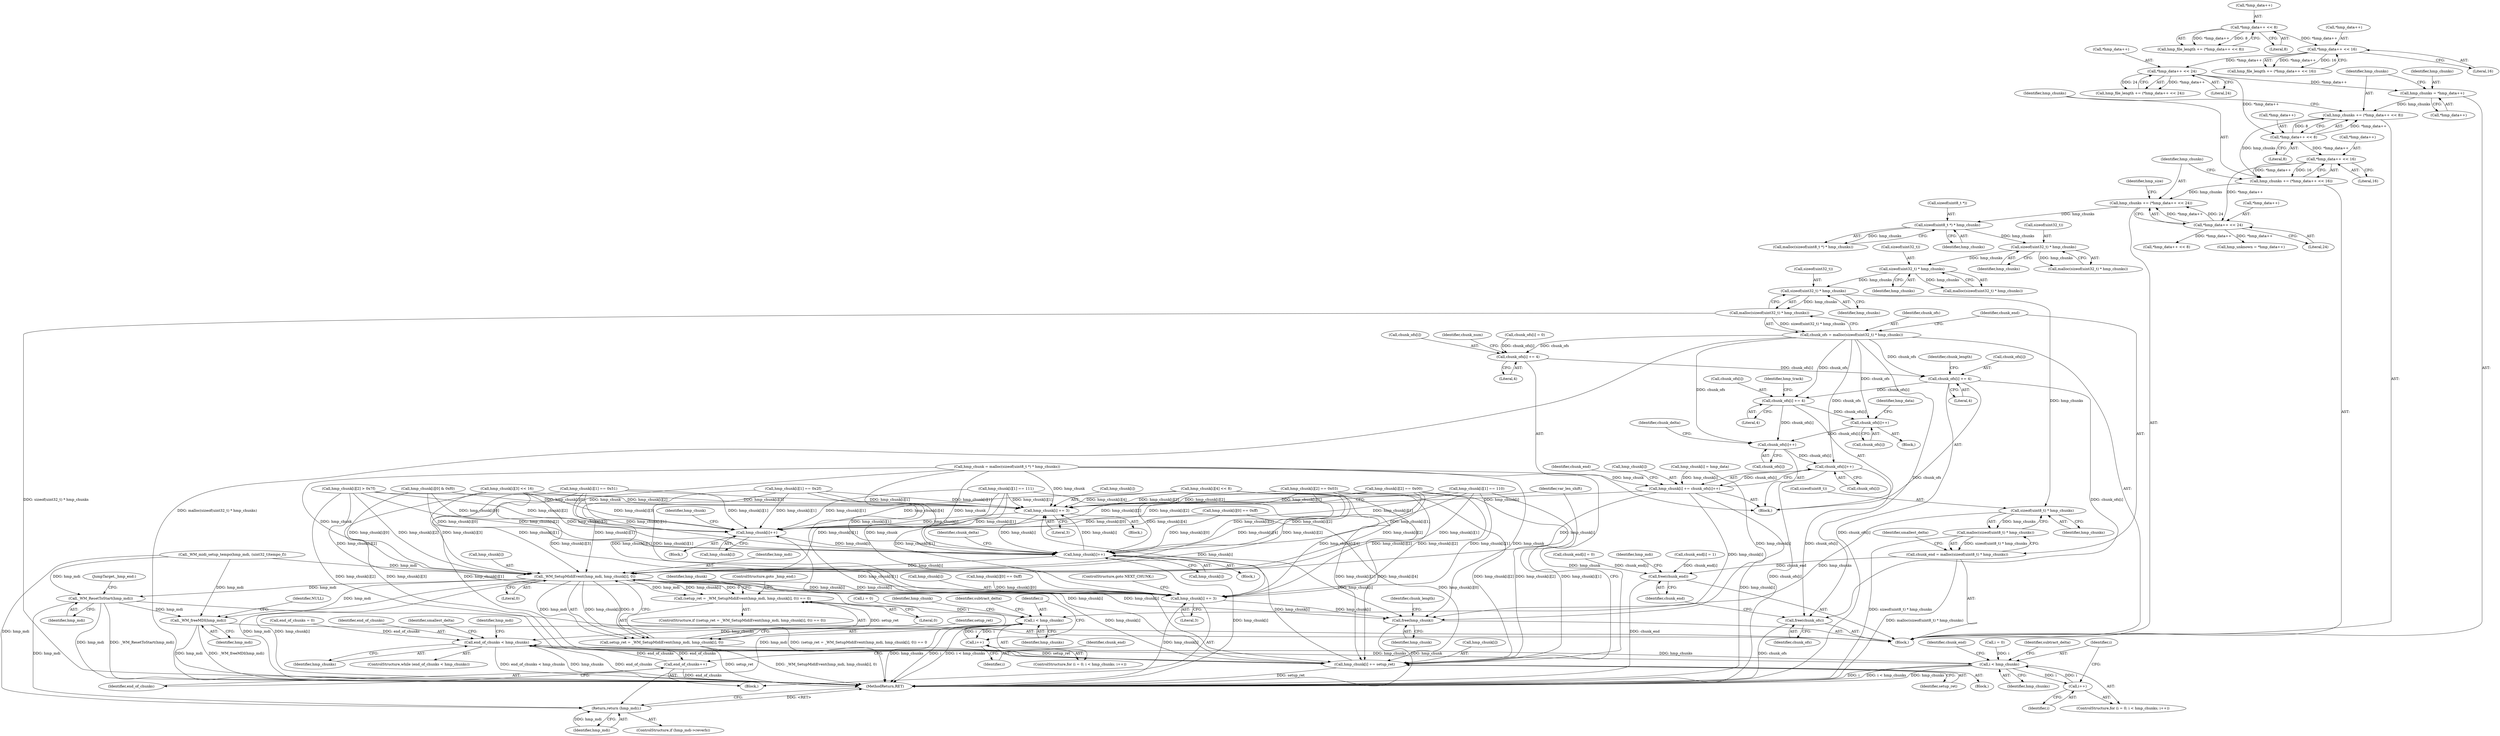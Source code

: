 digraph "0_wildmidi_660b513d99bced8783a4a5984ac2f742c74ebbdd_0@API" {
"1000511" [label="(Call,sizeof(uint32_t) * hmp_chunks)"];
"1000504" [label="(Call,sizeof(uint32_t) * hmp_chunks)"];
"1000497" [label="(Call,sizeof(uint32_t) * hmp_chunks)"];
"1000490" [label="(Call,sizeof(uint8_t *) * hmp_chunks)"];
"1000327" [label="(Call,hmp_chunks += (*hmp_data++ << 24))"];
"1000329" [label="(Call,*hmp_data++ << 24)"];
"1000322" [label="(Call,*hmp_data++ << 16)"];
"1000315" [label="(Call,*hmp_data++ << 8)"];
"1000292" [label="(Call,*hmp_data++ << 24)"];
"1000285" [label="(Call,*hmp_data++ << 16)"];
"1000278" [label="(Call,*hmp_data++ << 8)"];
"1000320" [label="(Call,hmp_chunks += (*hmp_data++ << 16))"];
"1000313" [label="(Call,hmp_chunks += (*hmp_data++ << 8))"];
"1000308" [label="(Call,hmp_chunks = *hmp_data++)"];
"1000510" [label="(Call,malloc(sizeof(uint32_t) * hmp_chunks))"];
"1000508" [label="(Call,chunk_ofs = malloc(sizeof(uint32_t) * hmp_chunks))"];
"1000571" [label="(Call,chunk_ofs[i] += 4)"];
"1000612" [label="(Call,chunk_ofs[i] += 4)"];
"1000662" [label="(Call,chunk_ofs[i] += 4)"];
"1000703" [label="(Call,chunk_ofs[i]++)"];
"1000726" [label="(Call,chunk_ofs[i]++)"];
"1000755" [label="(Call,chunk_ofs[i]++)"];
"1000751" [label="(Call,hmp_chunk[i] += chunk_ofs[i]++)"];
"1000899" [label="(Call,hmp_chunk[i] += 3)"];
"1001065" [label="(Call,hmp_chunk[i]++)"];
"1001091" [label="(Call,hmp_chunk[i]++)"];
"1000914" [label="(Call,_WM_SetupMidiEvent(hmp_mdi, hmp_chunk[i], 0))"];
"1000911" [label="(Call,(setup_ret = _WM_SetupMidiEvent(hmp_mdi, hmp_chunk[i], 0)) == 0)"];
"1000912" [label="(Call,setup_ret = _WM_SetupMidiEvent(hmp_mdi, hmp_chunk[i], 0))"];
"1001023" [label="(Call,hmp_chunk[i] += setup_ret)"];
"1000955" [label="(Call,hmp_chunk[i] += 3)"];
"1001211" [label="(Call,free(hmp_chunk))"];
"1001208" [label="(Call,_WM_ResetToStart(hmp_mdi))"];
"1001225" [label="(Return,return (hmp_mdi);)"];
"1001227" [label="(Call,_WM_freeMDI(hmp_mdi))"];
"1001217" [label="(Call,free(chunk_ofs))"];
"1000518" [label="(Call,sizeof(uint8_t) * hmp_chunks)"];
"1000517" [label="(Call,malloc(sizeof(uint8_t) * hmp_chunks))"];
"1000515" [label="(Call,chunk_end = malloc(sizeof(uint8_t) * hmp_chunks))"];
"1001219" [label="(Call,free(chunk_end))"];
"1000529" [label="(Call,i < hmp_chunks)"];
"1000532" [label="(Call,i++)"];
"1000809" [label="(Call,end_of_chunks < hmp_chunks)"];
"1000820" [label="(Call,i < hmp_chunks)"];
"1000823" [label="(Call,i++)"];
"1000948" [label="(Call,end_of_chunks++)"];
"1001219" [label="(Call,free(chunk_end))"];
"1000810" [label="(Identifier,end_of_chunks)"];
"1000912" [label="(Call,setup_ret = _WM_SetupMidiEvent(hmp_mdi, hmp_chunk[i], 0))"];
"1000498" [label="(Call,sizeof(uint32_t))"];
"1000808" [label="(ControlStructure,while (end_of_chunks < hmp_chunks))"];
"1000948" [label="(Call,end_of_chunks++)"];
"1000952" [label="(Identifier,chunk_end)"];
"1000482" [label="(Call,_WM_midi_setup_tempo(hmp_mdi, (uint32_t)tempo_f))"];
"1000809" [label="(Call,end_of_chunks < hmp_chunks)"];
"1000321" [label="(Identifier,hmp_chunks)"];
"1000920" [label="(Literal,0)"];
"1000500" [label="(Identifier,hmp_chunks)"];
"1000756" [label="(Call,chunk_ofs[i])"];
"1000322" [label="(Call,*hmp_data++ << 16)"];
"1000314" [label="(Identifier,hmp_chunks)"];
"1000761" [label="(Identifier,chunk_end)"];
"1001092" [label="(Call,hmp_chunk[i])"];
"1000489" [label="(Call,malloc(sizeof(uint8_t *) * hmp_chunks))"];
"1000344" [label="(Call,*hmp_data++ << 8)"];
"1000540" [label="(Call,chunk_ofs[i] = 0)"];
"1000283" [label="(Call,hmp_file_length += (*hmp_data++ << 16))"];
"1000491" [label="(Call,sizeof(uint8_t *))"];
"1001210" [label="(JumpTarget,_hmp_end:)"];
"1000521" [label="(Identifier,hmp_chunks)"];
"1000709" [label="(Identifier,hmp_data)"];
"1000487" [label="(Call,hmp_chunk = malloc(sizeof(uint8_t *) * hmp_chunks))"];
"1000507" [label="(Identifier,hmp_chunks)"];
"1001231" [label="(MethodReturn,RET)"];
"1000900" [label="(Call,hmp_chunk[i])"];
"1000278" [label="(Call,*hmp_data++ << 8)"];
"1000964" [label="(Call,hmp_chunk[i][0] == 0xff)"];
"1000814" [label="(Identifier,smallest_delta)"];
"1000518" [label="(Call,sizeof(uint8_t) * hmp_chunks)"];
"1000905" [label="(Block,)"];
"1000289" [label="(Literal,16)"];
"1001000" [label="(Call,hmp_chunk[i][4] << 8)"];
"1000516" [label="(Identifier,chunk_end)"];
"1000612" [label="(Call,chunk_ofs[i] += 4)"];
"1000867" [label="(Call,hmp_chunk[i][0] & 0xf0)"];
"1000877" [label="(Call,hmp_chunk[i][1] == 110)"];
"1000337" [label="(Call,hmp_unknown = *hmp_data++)"];
"1000309" [label="(Identifier,hmp_chunks)"];
"1000940" [label="(Call,hmp_chunk[i][2] == 0x00)"];
"1000333" [label="(Literal,24)"];
"1000613" [label="(Call,chunk_ofs[i])"];
"1000620" [label="(Identifier,chunk_length)"];
"1000319" [label="(Literal,8)"];
"1000759" [label="(Call,chunk_end[i] = 0)"];
"1000530" [label="(Identifier,i)"];
"1000616" [label="(Literal,4)"];
"1000316" [label="(Call,*hmp_data++)"];
"1000292" [label="(Call,*hmp_data++ << 24)"];
"1001211" [label="(Call,free(hmp_chunk))"];
"1000328" [label="(Identifier,hmp_chunks)"];
"1000915" [label="(Identifier,hmp_mdi)"];
"1000323" [label="(Call,*hmp_data++)"];
"1001091" [label="(Call,hmp_chunk[i]++)"];
"1000972" [label="(Call,hmp_chunk[i][1] == 0x51)"];
"1001023" [label="(Call,hmp_chunk[i] += setup_ret)"];
"1000505" [label="(Call,sizeof(uint32_t))"];
"1000310" [label="(Call,*hmp_data++)"];
"1000666" [label="(Literal,4)"];
"1000755" [label="(Call,chunk_ofs[i]++)"];
"1000329" [label="(Call,*hmp_data++ << 24)"];
"1000529" [label="(Call,i < hmp_chunks)"];
"1000508" [label="(Call,chunk_ofs = malloc(sizeof(uint32_t) * hmp_chunks))"];
"1001208" [label="(Call,_WM_ResetToStart(hmp_mdi))"];
"1000959" [label="(Literal,3)"];
"1000925" [label="(Call,hmp_chunk[i][0] == 0xff)"];
"1000992" [label="(Call,hmp_chunk[i][3] << 16)"];
"1000703" [label="(Call,chunk_ofs[i]++)"];
"1000313" [label="(Call,hmp_chunks += (*hmp_data++ << 8))"];
"1000519" [label="(Call,sizeof(uint8_t))"];
"1001072" [label="(Identifier,hmp_chunk)"];
"1000509" [label="(Identifier,chunk_ofs)"];
"1000335" [label="(Identifier,hmp_size)"];
"1000822" [label="(Identifier,hmp_chunks)"];
"1000533" [label="(Identifier,i)"];
"1000490" [label="(Call,sizeof(uint8_t *) * hmp_chunks)"];
"1000308" [label="(Call,hmp_chunks = *hmp_data++)"];
"1000285" [label="(Call,*hmp_data++ << 16)"];
"1001225" [label="(Return,return (hmp_mdi);)"];
"1000727" [label="(Call,chunk_ofs[i])"];
"1001217" [label="(Call,free(chunk_ofs))"];
"1000526" [label="(Call,i = 0)"];
"1000535" [label="(Call,hmp_chunk[i] = hmp_data)"];
"1000504" [label="(Call,sizeof(uint32_t) * hmp_chunks)"];
"1000910" [label="(ControlStructure,if ((setup_ret = _WM_SetupMidiEvent(hmp_mdi, hmp_chunk[i], 0)) == 0))"];
"1001227" [label="(Call,_WM_freeMDI(hmp_mdi))"];
"1000532" [label="(Call,i++)"];
"1000106" [label="(Block,)"];
"1000914" [label="(Call,_WM_SetupMidiEvent(hmp_mdi, hmp_chunk[i], 0))"];
"1000863" [label="(Block,)"];
"1001228" [label="(Identifier,hmp_mdi)"];
"1001029" [label="(Identifier,var_len_shift)"];
"1001223" [label="(Identifier,hmp_mdi)"];
"1000828" [label="(Identifier,chunk_end)"];
"1000898" [label="(Block,)"];
"1000575" [label="(Literal,4)"];
"1000913" [label="(Identifier,setup_ret)"];
"1001024" [label="(Call,hmp_chunk[i])"];
"1000919" [label="(Literal,0)"];
"1000884" [label="(Call,hmp_chunk[i][1] == 111)"];
"1000662" [label="(Call,chunk_ofs[i] += 4)"];
"1000493" [label="(Identifier,hmp_chunks)"];
"1000891" [label="(Call,hmp_chunk[i][2] > 0x7f)"];
"1000955" [label="(Call,hmp_chunk[i] += 3)"];
"1000751" [label="(Call,hmp_chunk[i] += chunk_ofs[i]++)"];
"1000315" [label="(Call,*hmp_data++ << 8)"];
"1000512" [label="(Call,sizeof(uint32_t))"];
"1000330" [label="(Call,*hmp_data++)"];
"1000824" [label="(Identifier,i)"];
"1000704" [label="(Call,chunk_ofs[i])"];
"1000947" [label="(Block,)"];
"1000326" [label="(Literal,16)"];
"1000668" [label="(Identifier,hmp_track)"];
"1001218" [label="(Identifier,chunk_ofs)"];
"1000523" [label="(Identifier,smallest_delta)"];
"1000537" [label="(Identifier,hmp_chunk)"];
"1000511" [label="(Call,sizeof(uint32_t) * hmp_chunks)"];
"1000899" [label="(Call,hmp_chunk[i] += 3)"];
"1001164" [label="(Identifier,hmp_mdi)"];
"1000497" [label="(Call,sizeof(uint32_t) * hmp_chunks)"];
"1000733" [label="(Identifier,chunk_delta)"];
"1001066" [label="(Call,hmp_chunk[i])"];
"1000572" [label="(Call,chunk_ofs[i])"];
"1000290" [label="(Call,hmp_file_length += (*hmp_data++ << 24))"];
"1000979" [label="(Call,hmp_chunk[i][2] == 0x03)"];
"1000531" [label="(Identifier,hmp_chunks)"];
"1001045" [label="(Block,)"];
"1001097" [label="(Identifier,chunk_delta)"];
"1000276" [label="(Call,hmp_file_length += (*hmp_data++ << 8))"];
"1000823" [label="(Call,i++)"];
"1001027" [label="(Identifier,setup_ret)"];
"1000933" [label="(Call,hmp_chunk[i][1] == 0x2f)"];
"1001220" [label="(Identifier,chunk_end)"];
"1000949" [label="(Identifier,end_of_chunks)"];
"1000726" [label="(Call,chunk_ofs[i]++)"];
"1001212" [label="(Identifier,hmp_chunk)"];
"1000296" [label="(Literal,24)"];
"1000525" [label="(ControlStructure,for (i = 0; i < hmp_chunks; i++))"];
"1000166" [label="(Call,end_of_chunks = 0)"];
"1000293" [label="(Call,*hmp_data++)"];
"1000327" [label="(Call,hmp_chunks += (*hmp_data++ << 24))"];
"1000571" [label="(Call,chunk_ofs[i] += 4)"];
"1001226" [label="(Identifier,hmp_mdi)"];
"1000960" [label="(ControlStructure,goto NEXT_CHUNK;)"];
"1000496" [label="(Call,malloc(sizeof(uint32_t) * hmp_chunks))"];
"1000286" [label="(Call,*hmp_data++)"];
"1000514" [label="(Identifier,hmp_chunks)"];
"1000684" [label="(Block,)"];
"1000517" [label="(Call,malloc(sizeof(uint8_t) * hmp_chunks))"];
"1000279" [label="(Call,*hmp_data++)"];
"1000752" [label="(Call,hmp_chunk[i])"];
"1000765" [label="(Identifier,subtract_delta)"];
"1000916" [label="(Call,hmp_chunk[i])"];
"1000811" [label="(Identifier,hmp_chunks)"];
"1000956" [label="(Call,hmp_chunk[i])"];
"1000816" [label="(ControlStructure,for (i = 0; i < hmp_chunks; i++))"];
"1000663" [label="(Call,chunk_ofs[i])"];
"1001230" [label="(Identifier,NULL)"];
"1000820" [label="(Call,i < hmp_chunks)"];
"1000928" [label="(Identifier,hmp_chunk)"];
"1000503" [label="(Call,malloc(sizeof(uint32_t) * hmp_chunks))"];
"1001214" [label="(Identifier,chunk_length)"];
"1000817" [label="(Call,i = 0)"];
"1001117" [label="(Identifier,subtract_delta)"];
"1000510" [label="(Call,malloc(sizeof(uint32_t) * hmp_chunks))"];
"1000950" [label="(Call,chunk_end[i] = 1)"];
"1000282" [label="(Literal,8)"];
"1001065" [label="(Call,hmp_chunk[i]++)"];
"1000821" [label="(Identifier,i)"];
"1000515" [label="(Call,chunk_end = malloc(sizeof(uint8_t) * hmp_chunks))"];
"1000911" [label="(Call,(setup_ret = _WM_SetupMidiEvent(hmp_mdi, hmp_chunk[i], 0)) == 0)"];
"1001209" [label="(Identifier,hmp_mdi)"];
"1000922" [label="(ControlStructure,goto _hmp_end;)"];
"1000320" [label="(Call,hmp_chunks += (*hmp_data++ << 16))"];
"1000534" [label="(Block,)"];
"1001221" [label="(ControlStructure,if (hmp_mdi->reverb))"];
"1000577" [label="(Identifier,chunk_num)"];
"1000903" [label="(Literal,3)"];
"1000511" -> "1000510"  [label="AST: "];
"1000511" -> "1000514"  [label="CFG: "];
"1000512" -> "1000511"  [label="AST: "];
"1000514" -> "1000511"  [label="AST: "];
"1000510" -> "1000511"  [label="CFG: "];
"1000511" -> "1000510"  [label="DDG: hmp_chunks"];
"1000504" -> "1000511"  [label="DDG: hmp_chunks"];
"1000511" -> "1000518"  [label="DDG: hmp_chunks"];
"1000504" -> "1000503"  [label="AST: "];
"1000504" -> "1000507"  [label="CFG: "];
"1000505" -> "1000504"  [label="AST: "];
"1000507" -> "1000504"  [label="AST: "];
"1000503" -> "1000504"  [label="CFG: "];
"1000504" -> "1000503"  [label="DDG: hmp_chunks"];
"1000497" -> "1000504"  [label="DDG: hmp_chunks"];
"1000497" -> "1000496"  [label="AST: "];
"1000497" -> "1000500"  [label="CFG: "];
"1000498" -> "1000497"  [label="AST: "];
"1000500" -> "1000497"  [label="AST: "];
"1000496" -> "1000497"  [label="CFG: "];
"1000497" -> "1000496"  [label="DDG: hmp_chunks"];
"1000490" -> "1000497"  [label="DDG: hmp_chunks"];
"1000490" -> "1000489"  [label="AST: "];
"1000490" -> "1000493"  [label="CFG: "];
"1000491" -> "1000490"  [label="AST: "];
"1000493" -> "1000490"  [label="AST: "];
"1000489" -> "1000490"  [label="CFG: "];
"1000490" -> "1000489"  [label="DDG: hmp_chunks"];
"1000327" -> "1000490"  [label="DDG: hmp_chunks"];
"1000327" -> "1000106"  [label="AST: "];
"1000327" -> "1000329"  [label="CFG: "];
"1000328" -> "1000327"  [label="AST: "];
"1000329" -> "1000327"  [label="AST: "];
"1000335" -> "1000327"  [label="CFG: "];
"1000329" -> "1000327"  [label="DDG: *hmp_data++"];
"1000329" -> "1000327"  [label="DDG: 24"];
"1000320" -> "1000327"  [label="DDG: hmp_chunks"];
"1000329" -> "1000333"  [label="CFG: "];
"1000330" -> "1000329"  [label="AST: "];
"1000333" -> "1000329"  [label="AST: "];
"1000322" -> "1000329"  [label="DDG: *hmp_data++"];
"1000329" -> "1000337"  [label="DDG: *hmp_data++"];
"1000329" -> "1000344"  [label="DDG: *hmp_data++"];
"1000322" -> "1000320"  [label="AST: "];
"1000322" -> "1000326"  [label="CFG: "];
"1000323" -> "1000322"  [label="AST: "];
"1000326" -> "1000322"  [label="AST: "];
"1000320" -> "1000322"  [label="CFG: "];
"1000322" -> "1000320"  [label="DDG: *hmp_data++"];
"1000322" -> "1000320"  [label="DDG: 16"];
"1000315" -> "1000322"  [label="DDG: *hmp_data++"];
"1000315" -> "1000313"  [label="AST: "];
"1000315" -> "1000319"  [label="CFG: "];
"1000316" -> "1000315"  [label="AST: "];
"1000319" -> "1000315"  [label="AST: "];
"1000313" -> "1000315"  [label="CFG: "];
"1000315" -> "1000313"  [label="DDG: *hmp_data++"];
"1000315" -> "1000313"  [label="DDG: 8"];
"1000292" -> "1000315"  [label="DDG: *hmp_data++"];
"1000292" -> "1000290"  [label="AST: "];
"1000292" -> "1000296"  [label="CFG: "];
"1000293" -> "1000292"  [label="AST: "];
"1000296" -> "1000292"  [label="AST: "];
"1000290" -> "1000292"  [label="CFG: "];
"1000292" -> "1000290"  [label="DDG: *hmp_data++"];
"1000292" -> "1000290"  [label="DDG: 24"];
"1000285" -> "1000292"  [label="DDG: *hmp_data++"];
"1000292" -> "1000308"  [label="DDG: *hmp_data++"];
"1000285" -> "1000283"  [label="AST: "];
"1000285" -> "1000289"  [label="CFG: "];
"1000286" -> "1000285"  [label="AST: "];
"1000289" -> "1000285"  [label="AST: "];
"1000283" -> "1000285"  [label="CFG: "];
"1000285" -> "1000283"  [label="DDG: *hmp_data++"];
"1000285" -> "1000283"  [label="DDG: 16"];
"1000278" -> "1000285"  [label="DDG: *hmp_data++"];
"1000278" -> "1000276"  [label="AST: "];
"1000278" -> "1000282"  [label="CFG: "];
"1000279" -> "1000278"  [label="AST: "];
"1000282" -> "1000278"  [label="AST: "];
"1000276" -> "1000278"  [label="CFG: "];
"1000278" -> "1000276"  [label="DDG: *hmp_data++"];
"1000278" -> "1000276"  [label="DDG: 8"];
"1000320" -> "1000106"  [label="AST: "];
"1000321" -> "1000320"  [label="AST: "];
"1000328" -> "1000320"  [label="CFG: "];
"1000313" -> "1000320"  [label="DDG: hmp_chunks"];
"1000313" -> "1000106"  [label="AST: "];
"1000314" -> "1000313"  [label="AST: "];
"1000321" -> "1000313"  [label="CFG: "];
"1000308" -> "1000313"  [label="DDG: hmp_chunks"];
"1000308" -> "1000106"  [label="AST: "];
"1000308" -> "1000310"  [label="CFG: "];
"1000309" -> "1000308"  [label="AST: "];
"1000310" -> "1000308"  [label="AST: "];
"1000314" -> "1000308"  [label="CFG: "];
"1000510" -> "1000508"  [label="AST: "];
"1000508" -> "1000510"  [label="CFG: "];
"1000510" -> "1001231"  [label="DDG: sizeof(uint32_t) * hmp_chunks"];
"1000510" -> "1000508"  [label="DDG: sizeof(uint32_t) * hmp_chunks"];
"1000508" -> "1000106"  [label="AST: "];
"1000509" -> "1000508"  [label="AST: "];
"1000516" -> "1000508"  [label="CFG: "];
"1000508" -> "1001231"  [label="DDG: malloc(sizeof(uint32_t) * hmp_chunks)"];
"1000508" -> "1000571"  [label="DDG: chunk_ofs"];
"1000508" -> "1000612"  [label="DDG: chunk_ofs"];
"1000508" -> "1000662"  [label="DDG: chunk_ofs"];
"1000508" -> "1000703"  [label="DDG: chunk_ofs"];
"1000508" -> "1000726"  [label="DDG: chunk_ofs"];
"1000508" -> "1000755"  [label="DDG: chunk_ofs"];
"1000508" -> "1001217"  [label="DDG: chunk_ofs"];
"1000571" -> "1000534"  [label="AST: "];
"1000571" -> "1000575"  [label="CFG: "];
"1000572" -> "1000571"  [label="AST: "];
"1000575" -> "1000571"  [label="AST: "];
"1000577" -> "1000571"  [label="CFG: "];
"1000540" -> "1000571"  [label="DDG: chunk_ofs[i]"];
"1000571" -> "1000612"  [label="DDG: chunk_ofs[i]"];
"1000612" -> "1000534"  [label="AST: "];
"1000612" -> "1000616"  [label="CFG: "];
"1000613" -> "1000612"  [label="AST: "];
"1000616" -> "1000612"  [label="AST: "];
"1000620" -> "1000612"  [label="CFG: "];
"1000612" -> "1001231"  [label="DDG: chunk_ofs[i]"];
"1000612" -> "1000662"  [label="DDG: chunk_ofs[i]"];
"1000612" -> "1001217"  [label="DDG: chunk_ofs[i]"];
"1000662" -> "1000534"  [label="AST: "];
"1000662" -> "1000666"  [label="CFG: "];
"1000663" -> "1000662"  [label="AST: "];
"1000666" -> "1000662"  [label="AST: "];
"1000668" -> "1000662"  [label="CFG: "];
"1000662" -> "1000703"  [label="DDG: chunk_ofs[i]"];
"1000662" -> "1000726"  [label="DDG: chunk_ofs[i]"];
"1000703" -> "1000684"  [label="AST: "];
"1000703" -> "1000704"  [label="CFG: "];
"1000704" -> "1000703"  [label="AST: "];
"1000709" -> "1000703"  [label="CFG: "];
"1000703" -> "1000726"  [label="DDG: chunk_ofs[i]"];
"1000726" -> "1000534"  [label="AST: "];
"1000726" -> "1000727"  [label="CFG: "];
"1000727" -> "1000726"  [label="AST: "];
"1000733" -> "1000726"  [label="CFG: "];
"1000726" -> "1000755"  [label="DDG: chunk_ofs[i]"];
"1000755" -> "1000751"  [label="AST: "];
"1000755" -> "1000756"  [label="CFG: "];
"1000756" -> "1000755"  [label="AST: "];
"1000751" -> "1000755"  [label="CFG: "];
"1000755" -> "1001231"  [label="DDG: chunk_ofs[i]"];
"1000755" -> "1000751"  [label="DDG: chunk_ofs[i]"];
"1000755" -> "1001217"  [label="DDG: chunk_ofs[i]"];
"1000751" -> "1000534"  [label="AST: "];
"1000752" -> "1000751"  [label="AST: "];
"1000761" -> "1000751"  [label="CFG: "];
"1000751" -> "1001231"  [label="DDG: hmp_chunk[i]"];
"1000487" -> "1000751"  [label="DDG: hmp_chunk"];
"1000535" -> "1000751"  [label="DDG: hmp_chunk[i]"];
"1000751" -> "1000899"  [label="DDG: hmp_chunk[i]"];
"1000751" -> "1000914"  [label="DDG: hmp_chunk[i]"];
"1000751" -> "1001211"  [label="DDG: hmp_chunk[i]"];
"1000899" -> "1000898"  [label="AST: "];
"1000899" -> "1000903"  [label="CFG: "];
"1000900" -> "1000899"  [label="AST: "];
"1000903" -> "1000899"  [label="AST: "];
"1001029" -> "1000899"  [label="CFG: "];
"1000877" -> "1000899"  [label="DDG: hmp_chunk[i][1]"];
"1000992" -> "1000899"  [label="DDG: hmp_chunk[i][3]"];
"1000933" -> "1000899"  [label="DDG: hmp_chunk[i][1]"];
"1000487" -> "1000899"  [label="DDG: hmp_chunk"];
"1000884" -> "1000899"  [label="DDG: hmp_chunk[i][1]"];
"1001000" -> "1000899"  [label="DDG: hmp_chunk[i][4]"];
"1000972" -> "1000899"  [label="DDG: hmp_chunk[i][1]"];
"1000867" -> "1000899"  [label="DDG: hmp_chunk[i][0]"];
"1000955" -> "1000899"  [label="DDG: hmp_chunk[i]"];
"1000940" -> "1000899"  [label="DDG: hmp_chunk[i][2]"];
"1000891" -> "1000899"  [label="DDG: hmp_chunk[i][2]"];
"1001091" -> "1000899"  [label="DDG: hmp_chunk[i]"];
"1000979" -> "1000899"  [label="DDG: hmp_chunk[i][2]"];
"1000899" -> "1001065"  [label="DDG: hmp_chunk[i]"];
"1000899" -> "1001091"  [label="DDG: hmp_chunk[i]"];
"1001065" -> "1001045"  [label="AST: "];
"1001065" -> "1001066"  [label="CFG: "];
"1001066" -> "1001065"  [label="AST: "];
"1001072" -> "1001065"  [label="CFG: "];
"1000877" -> "1001065"  [label="DDG: hmp_chunk[i][1]"];
"1001023" -> "1001065"  [label="DDG: hmp_chunk[i]"];
"1000992" -> "1001065"  [label="DDG: hmp_chunk[i][3]"];
"1000964" -> "1001065"  [label="DDG: hmp_chunk[i][0]"];
"1000933" -> "1001065"  [label="DDG: hmp_chunk[i][1]"];
"1000487" -> "1001065"  [label="DDG: hmp_chunk"];
"1000884" -> "1001065"  [label="DDG: hmp_chunk[i][1]"];
"1001000" -> "1001065"  [label="DDG: hmp_chunk[i][4]"];
"1000972" -> "1001065"  [label="DDG: hmp_chunk[i][1]"];
"1000979" -> "1001065"  [label="DDG: hmp_chunk[i][2]"];
"1000867" -> "1001065"  [label="DDG: hmp_chunk[i][0]"];
"1000940" -> "1001065"  [label="DDG: hmp_chunk[i][2]"];
"1000891" -> "1001065"  [label="DDG: hmp_chunk[i][2]"];
"1001065" -> "1001091"  [label="DDG: hmp_chunk[i]"];
"1001091" -> "1000863"  [label="AST: "];
"1001091" -> "1001092"  [label="CFG: "];
"1001092" -> "1001091"  [label="AST: "];
"1001097" -> "1001091"  [label="CFG: "];
"1001091" -> "1001231"  [label="DDG: hmp_chunk[i]"];
"1001091" -> "1000914"  [label="DDG: hmp_chunk[i]"];
"1000877" -> "1001091"  [label="DDG: hmp_chunk[i][1]"];
"1001023" -> "1001091"  [label="DDG: hmp_chunk[i]"];
"1000992" -> "1001091"  [label="DDG: hmp_chunk[i][3]"];
"1000964" -> "1001091"  [label="DDG: hmp_chunk[i][0]"];
"1000933" -> "1001091"  [label="DDG: hmp_chunk[i][1]"];
"1000487" -> "1001091"  [label="DDG: hmp_chunk"];
"1000884" -> "1001091"  [label="DDG: hmp_chunk[i][1]"];
"1001000" -> "1001091"  [label="DDG: hmp_chunk[i][4]"];
"1000972" -> "1001091"  [label="DDG: hmp_chunk[i][1]"];
"1000979" -> "1001091"  [label="DDG: hmp_chunk[i][2]"];
"1000867" -> "1001091"  [label="DDG: hmp_chunk[i][0]"];
"1000940" -> "1001091"  [label="DDG: hmp_chunk[i][2]"];
"1000891" -> "1001091"  [label="DDG: hmp_chunk[i][2]"];
"1001091" -> "1001211"  [label="DDG: hmp_chunk[i]"];
"1000914" -> "1000912"  [label="AST: "];
"1000914" -> "1000919"  [label="CFG: "];
"1000915" -> "1000914"  [label="AST: "];
"1000916" -> "1000914"  [label="AST: "];
"1000919" -> "1000914"  [label="AST: "];
"1000912" -> "1000914"  [label="CFG: "];
"1000914" -> "1001231"  [label="DDG: hmp_chunk[i]"];
"1000914" -> "1001231"  [label="DDG: hmp_mdi"];
"1000914" -> "1000911"  [label="DDG: hmp_mdi"];
"1000914" -> "1000911"  [label="DDG: hmp_chunk[i]"];
"1000914" -> "1000911"  [label="DDG: 0"];
"1000914" -> "1000912"  [label="DDG: hmp_mdi"];
"1000914" -> "1000912"  [label="DDG: hmp_chunk[i]"];
"1000914" -> "1000912"  [label="DDG: 0"];
"1000482" -> "1000914"  [label="DDG: hmp_mdi"];
"1000877" -> "1000914"  [label="DDG: hmp_chunk[i][1]"];
"1000992" -> "1000914"  [label="DDG: hmp_chunk[i][3]"];
"1000933" -> "1000914"  [label="DDG: hmp_chunk[i][1]"];
"1000487" -> "1000914"  [label="DDG: hmp_chunk"];
"1000884" -> "1000914"  [label="DDG: hmp_chunk[i][1]"];
"1001000" -> "1000914"  [label="DDG: hmp_chunk[i][4]"];
"1000972" -> "1000914"  [label="DDG: hmp_chunk[i][1]"];
"1000867" -> "1000914"  [label="DDG: hmp_chunk[i][0]"];
"1000955" -> "1000914"  [label="DDG: hmp_chunk[i]"];
"1000940" -> "1000914"  [label="DDG: hmp_chunk[i][2]"];
"1000891" -> "1000914"  [label="DDG: hmp_chunk[i][2]"];
"1000979" -> "1000914"  [label="DDG: hmp_chunk[i][2]"];
"1000914" -> "1000955"  [label="DDG: hmp_chunk[i]"];
"1000914" -> "1001023"  [label="DDG: hmp_chunk[i]"];
"1000914" -> "1001208"  [label="DDG: hmp_mdi"];
"1000914" -> "1001211"  [label="DDG: hmp_chunk[i]"];
"1000914" -> "1001225"  [label="DDG: hmp_mdi"];
"1000914" -> "1001227"  [label="DDG: hmp_mdi"];
"1000911" -> "1000910"  [label="AST: "];
"1000911" -> "1000920"  [label="CFG: "];
"1000912" -> "1000911"  [label="AST: "];
"1000920" -> "1000911"  [label="AST: "];
"1000922" -> "1000911"  [label="CFG: "];
"1000928" -> "1000911"  [label="CFG: "];
"1000911" -> "1001231"  [label="DDG: (setup_ret = _WM_SetupMidiEvent(hmp_mdi, hmp_chunk[i], 0)) == 0"];
"1000912" -> "1000911"  [label="DDG: setup_ret"];
"1000913" -> "1000912"  [label="AST: "];
"1000920" -> "1000912"  [label="CFG: "];
"1000912" -> "1001231"  [label="DDG: _WM_SetupMidiEvent(hmp_mdi, hmp_chunk[i], 0)"];
"1000912" -> "1001231"  [label="DDG: setup_ret"];
"1000912" -> "1001023"  [label="DDG: setup_ret"];
"1001023" -> "1000905"  [label="AST: "];
"1001023" -> "1001027"  [label="CFG: "];
"1001024" -> "1001023"  [label="AST: "];
"1001027" -> "1001023"  [label="AST: "];
"1001029" -> "1001023"  [label="CFG: "];
"1001023" -> "1001231"  [label="DDG: setup_ret"];
"1000877" -> "1001023"  [label="DDG: hmp_chunk[i][1]"];
"1000992" -> "1001023"  [label="DDG: hmp_chunk[i][3]"];
"1000964" -> "1001023"  [label="DDG: hmp_chunk[i][0]"];
"1000933" -> "1001023"  [label="DDG: hmp_chunk[i][1]"];
"1000487" -> "1001023"  [label="DDG: hmp_chunk"];
"1000884" -> "1001023"  [label="DDG: hmp_chunk[i][1]"];
"1001000" -> "1001023"  [label="DDG: hmp_chunk[i][4]"];
"1000972" -> "1001023"  [label="DDG: hmp_chunk[i][1]"];
"1000979" -> "1001023"  [label="DDG: hmp_chunk[i][2]"];
"1000940" -> "1001023"  [label="DDG: hmp_chunk[i][2]"];
"1000891" -> "1001023"  [label="DDG: hmp_chunk[i][2]"];
"1000955" -> "1000947"  [label="AST: "];
"1000955" -> "1000959"  [label="CFG: "];
"1000956" -> "1000955"  [label="AST: "];
"1000959" -> "1000955"  [label="AST: "];
"1000960" -> "1000955"  [label="CFG: "];
"1000955" -> "1001231"  [label="DDG: hmp_chunk[i]"];
"1000925" -> "1000955"  [label="DDG: hmp_chunk[i][0]"];
"1000877" -> "1000955"  [label="DDG: hmp_chunk[i][1]"];
"1000992" -> "1000955"  [label="DDG: hmp_chunk[i][3]"];
"1000933" -> "1000955"  [label="DDG: hmp_chunk[i][1]"];
"1000487" -> "1000955"  [label="DDG: hmp_chunk"];
"1000884" -> "1000955"  [label="DDG: hmp_chunk[i][1]"];
"1001000" -> "1000955"  [label="DDG: hmp_chunk[i][4]"];
"1000972" -> "1000955"  [label="DDG: hmp_chunk[i][1]"];
"1000979" -> "1000955"  [label="DDG: hmp_chunk[i][2]"];
"1000940" -> "1000955"  [label="DDG: hmp_chunk[i][2]"];
"1000891" -> "1000955"  [label="DDG: hmp_chunk[i][2]"];
"1000955" -> "1001211"  [label="DDG: hmp_chunk[i]"];
"1001211" -> "1000106"  [label="AST: "];
"1001211" -> "1001212"  [label="CFG: "];
"1001212" -> "1001211"  [label="AST: "];
"1001214" -> "1001211"  [label="CFG: "];
"1001211" -> "1001231"  [label="DDG: hmp_chunk"];
"1000487" -> "1001211"  [label="DDG: hmp_chunk"];
"1000535" -> "1001211"  [label="DDG: hmp_chunk[i]"];
"1001208" -> "1000106"  [label="AST: "];
"1001208" -> "1001209"  [label="CFG: "];
"1001209" -> "1001208"  [label="AST: "];
"1001210" -> "1001208"  [label="CFG: "];
"1001208" -> "1001231"  [label="DDG: hmp_mdi"];
"1001208" -> "1001231"  [label="DDG: _WM_ResetToStart(hmp_mdi)"];
"1000482" -> "1001208"  [label="DDG: hmp_mdi"];
"1001208" -> "1001225"  [label="DDG: hmp_mdi"];
"1001208" -> "1001227"  [label="DDG: hmp_mdi"];
"1001225" -> "1001221"  [label="AST: "];
"1001225" -> "1001226"  [label="CFG: "];
"1001226" -> "1001225"  [label="AST: "];
"1001231" -> "1001225"  [label="CFG: "];
"1001225" -> "1001231"  [label="DDG: <RET>"];
"1001226" -> "1001225"  [label="DDG: hmp_mdi"];
"1000482" -> "1001225"  [label="DDG: hmp_mdi"];
"1001227" -> "1000106"  [label="AST: "];
"1001227" -> "1001228"  [label="CFG: "];
"1001228" -> "1001227"  [label="AST: "];
"1001230" -> "1001227"  [label="CFG: "];
"1001227" -> "1001231"  [label="DDG: hmp_mdi"];
"1001227" -> "1001231"  [label="DDG: _WM_freeMDI(hmp_mdi)"];
"1000482" -> "1001227"  [label="DDG: hmp_mdi"];
"1001217" -> "1000106"  [label="AST: "];
"1001217" -> "1001218"  [label="CFG: "];
"1001218" -> "1001217"  [label="AST: "];
"1001220" -> "1001217"  [label="CFG: "];
"1001217" -> "1001231"  [label="DDG: chunk_ofs"];
"1000518" -> "1000517"  [label="AST: "];
"1000518" -> "1000521"  [label="CFG: "];
"1000519" -> "1000518"  [label="AST: "];
"1000521" -> "1000518"  [label="AST: "];
"1000517" -> "1000518"  [label="CFG: "];
"1000518" -> "1000517"  [label="DDG: hmp_chunks"];
"1000518" -> "1000529"  [label="DDG: hmp_chunks"];
"1000517" -> "1000515"  [label="AST: "];
"1000515" -> "1000517"  [label="CFG: "];
"1000517" -> "1001231"  [label="DDG: sizeof(uint8_t) * hmp_chunks"];
"1000517" -> "1000515"  [label="DDG: sizeof(uint8_t) * hmp_chunks"];
"1000515" -> "1000106"  [label="AST: "];
"1000516" -> "1000515"  [label="AST: "];
"1000523" -> "1000515"  [label="CFG: "];
"1000515" -> "1001231"  [label="DDG: malloc(sizeof(uint8_t) * hmp_chunks)"];
"1000515" -> "1001219"  [label="DDG: chunk_end"];
"1001219" -> "1000106"  [label="AST: "];
"1001219" -> "1001220"  [label="CFG: "];
"1001220" -> "1001219"  [label="AST: "];
"1001223" -> "1001219"  [label="CFG: "];
"1001219" -> "1001231"  [label="DDG: chunk_end"];
"1000759" -> "1001219"  [label="DDG: chunk_end[i]"];
"1000950" -> "1001219"  [label="DDG: chunk_end[i]"];
"1000529" -> "1000525"  [label="AST: "];
"1000529" -> "1000531"  [label="CFG: "];
"1000530" -> "1000529"  [label="AST: "];
"1000531" -> "1000529"  [label="AST: "];
"1000537" -> "1000529"  [label="CFG: "];
"1000765" -> "1000529"  [label="CFG: "];
"1000529" -> "1001231"  [label="DDG: hmp_chunks"];
"1000529" -> "1001231"  [label="DDG: i"];
"1000529" -> "1001231"  [label="DDG: i < hmp_chunks"];
"1000532" -> "1000529"  [label="DDG: i"];
"1000526" -> "1000529"  [label="DDG: i"];
"1000529" -> "1000532"  [label="DDG: i"];
"1000529" -> "1000809"  [label="DDG: hmp_chunks"];
"1000532" -> "1000525"  [label="AST: "];
"1000532" -> "1000533"  [label="CFG: "];
"1000533" -> "1000532"  [label="AST: "];
"1000530" -> "1000532"  [label="CFG: "];
"1000809" -> "1000808"  [label="AST: "];
"1000809" -> "1000811"  [label="CFG: "];
"1000810" -> "1000809"  [label="AST: "];
"1000811" -> "1000809"  [label="AST: "];
"1000814" -> "1000809"  [label="CFG: "];
"1001164" -> "1000809"  [label="CFG: "];
"1000809" -> "1001231"  [label="DDG: end_of_chunks"];
"1000809" -> "1001231"  [label="DDG: end_of_chunks < hmp_chunks"];
"1000809" -> "1001231"  [label="DDG: hmp_chunks"];
"1000166" -> "1000809"  [label="DDG: end_of_chunks"];
"1000948" -> "1000809"  [label="DDG: end_of_chunks"];
"1000820" -> "1000809"  [label="DDG: hmp_chunks"];
"1000809" -> "1000820"  [label="DDG: hmp_chunks"];
"1000809" -> "1000948"  [label="DDG: end_of_chunks"];
"1000820" -> "1000816"  [label="AST: "];
"1000820" -> "1000822"  [label="CFG: "];
"1000821" -> "1000820"  [label="AST: "];
"1000822" -> "1000820"  [label="AST: "];
"1000828" -> "1000820"  [label="CFG: "];
"1001117" -> "1000820"  [label="CFG: "];
"1000820" -> "1001231"  [label="DDG: i < hmp_chunks"];
"1000820" -> "1001231"  [label="DDG: hmp_chunks"];
"1000820" -> "1001231"  [label="DDG: i"];
"1000817" -> "1000820"  [label="DDG: i"];
"1000823" -> "1000820"  [label="DDG: i"];
"1000820" -> "1000823"  [label="DDG: i"];
"1000823" -> "1000816"  [label="AST: "];
"1000823" -> "1000824"  [label="CFG: "];
"1000824" -> "1000823"  [label="AST: "];
"1000821" -> "1000823"  [label="CFG: "];
"1000948" -> "1000947"  [label="AST: "];
"1000948" -> "1000949"  [label="CFG: "];
"1000949" -> "1000948"  [label="AST: "];
"1000952" -> "1000948"  [label="CFG: "];
"1000948" -> "1001231"  [label="DDG: end_of_chunks"];
}
